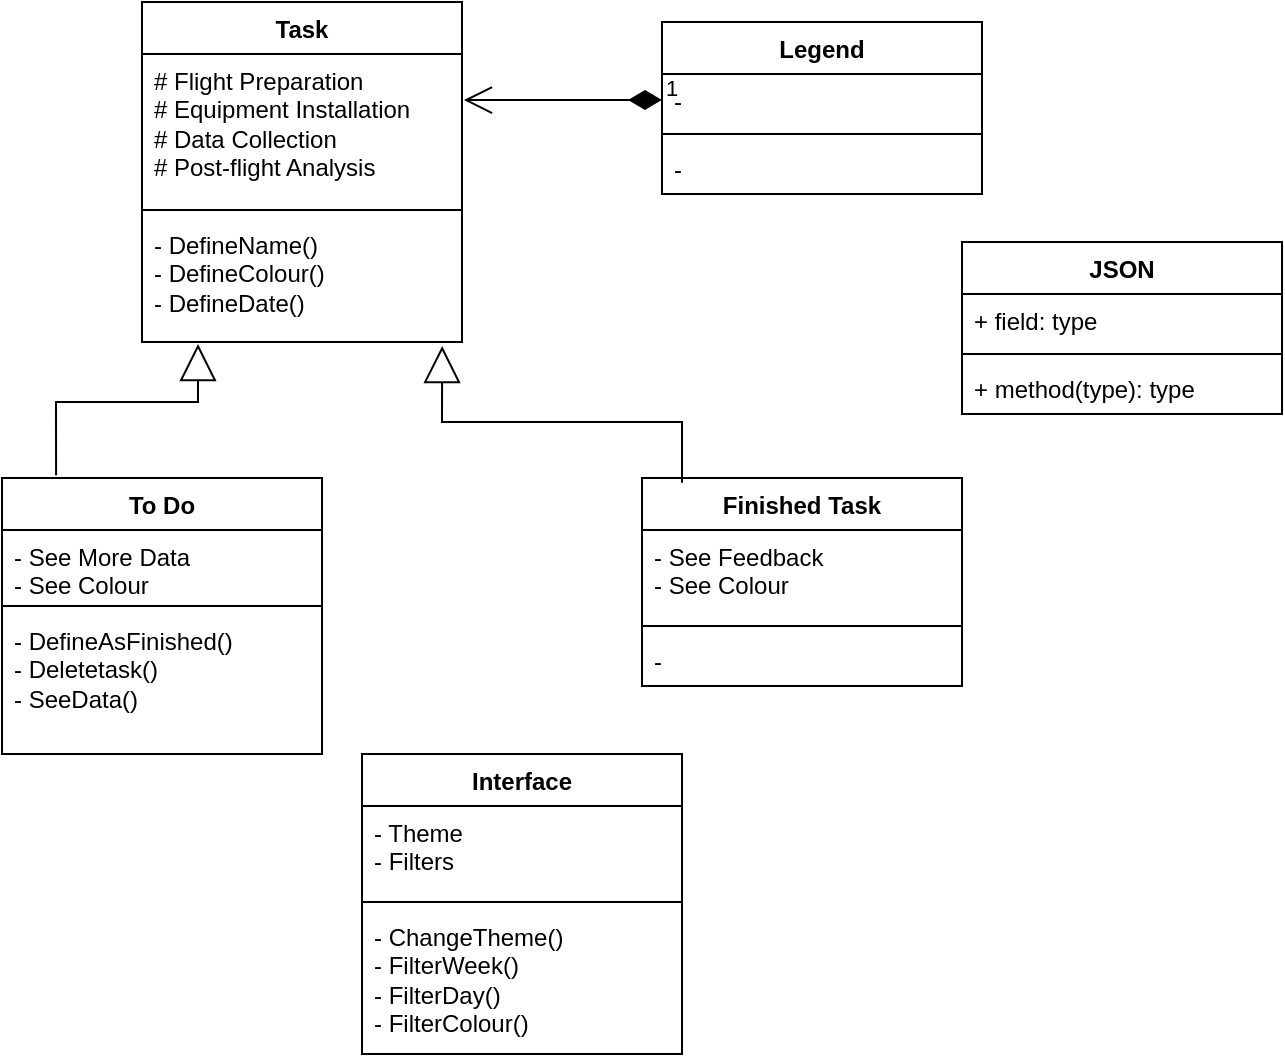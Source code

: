 <mxfile version="24.8.6">
  <diagram id="0lHeeGnAVFp4kvdnAlzk" name="Page-1">
    <mxGraphModel dx="1412" dy="733" grid="1" gridSize="10" guides="1" tooltips="1" connect="1" arrows="1" fold="1" page="1" pageScale="1" pageWidth="827" pageHeight="1169" math="0" shadow="0">
      <root>
        <mxCell id="0" />
        <mxCell id="1" parent="0" />
        <mxCell id="uIRtdp_em9ZP-eKvbKKV-1" value="Task" style="swimlane;fontStyle=1;align=center;verticalAlign=top;childLayout=stackLayout;horizontal=1;startSize=26;horizontalStack=0;resizeParent=1;resizeParentMax=0;resizeLast=0;collapsible=1;marginBottom=0;whiteSpace=wrap;html=1;" parent="1" vertex="1">
          <mxGeometry x="120" y="100" width="160" height="170" as="geometry" />
        </mxCell>
        <mxCell id="uIRtdp_em9ZP-eKvbKKV-2" value="# Flight Preparation&lt;div&gt;# Equipment Installation&lt;/div&gt;&lt;div&gt;# Data Collection&lt;/div&gt;&lt;div&gt;# Post-flight Analysis&lt;/div&gt;" style="text;strokeColor=none;fillColor=none;align=left;verticalAlign=top;spacingLeft=4;spacingRight=4;overflow=hidden;rotatable=0;points=[[0,0.5],[1,0.5]];portConstraint=eastwest;whiteSpace=wrap;html=1;" parent="uIRtdp_em9ZP-eKvbKKV-1" vertex="1">
          <mxGeometry y="26" width="160" height="74" as="geometry" />
        </mxCell>
        <mxCell id="uIRtdp_em9ZP-eKvbKKV-3" value="" style="line;strokeWidth=1;fillColor=none;align=left;verticalAlign=middle;spacingTop=-1;spacingLeft=3;spacingRight=3;rotatable=0;labelPosition=right;points=[];portConstraint=eastwest;strokeColor=inherit;" parent="uIRtdp_em9ZP-eKvbKKV-1" vertex="1">
          <mxGeometry y="100" width="160" height="8" as="geometry" />
        </mxCell>
        <mxCell id="uIRtdp_em9ZP-eKvbKKV-4" value="- DefineName()&lt;div&gt;- DefineColour()&lt;/div&gt;&lt;div&gt;- DefineDate()&lt;/div&gt;" style="text;strokeColor=none;fillColor=none;align=left;verticalAlign=top;spacingLeft=4;spacingRight=4;overflow=hidden;rotatable=0;points=[[0,0.5],[1,0.5]];portConstraint=eastwest;whiteSpace=wrap;html=1;" parent="uIRtdp_em9ZP-eKvbKKV-1" vertex="1">
          <mxGeometry y="108" width="160" height="62" as="geometry" />
        </mxCell>
        <mxCell id="uIRtdp_em9ZP-eKvbKKV-9" value="To Do" style="swimlane;fontStyle=1;align=center;verticalAlign=top;childLayout=stackLayout;horizontal=1;startSize=26;horizontalStack=0;resizeParent=1;resizeParentMax=0;resizeLast=0;collapsible=1;marginBottom=0;whiteSpace=wrap;html=1;" parent="1" vertex="1">
          <mxGeometry x="50" y="338" width="160" height="138" as="geometry">
            <mxRectangle x="120" y="340" width="70" height="30" as="alternateBounds" />
          </mxGeometry>
        </mxCell>
        <mxCell id="uIRtdp_em9ZP-eKvbKKV-10" value="- See More Data&lt;div&gt;- See Colour&lt;/div&gt;" style="text;strokeColor=none;fillColor=none;align=left;verticalAlign=top;spacingLeft=4;spacingRight=4;overflow=hidden;rotatable=0;points=[[0,0.5],[1,0.5]];portConstraint=eastwest;whiteSpace=wrap;html=1;" parent="uIRtdp_em9ZP-eKvbKKV-9" vertex="1">
          <mxGeometry y="26" width="160" height="34" as="geometry" />
        </mxCell>
        <mxCell id="uIRtdp_em9ZP-eKvbKKV-11" value="" style="line;strokeWidth=1;fillColor=none;align=left;verticalAlign=middle;spacingTop=-1;spacingLeft=3;spacingRight=3;rotatable=0;labelPosition=right;points=[];portConstraint=eastwest;strokeColor=inherit;" parent="uIRtdp_em9ZP-eKvbKKV-9" vertex="1">
          <mxGeometry y="60" width="160" height="8" as="geometry" />
        </mxCell>
        <mxCell id="uIRtdp_em9ZP-eKvbKKV-12" value="- DefineAsFinished()&lt;div&gt;- Deletetask()&lt;/div&gt;&lt;div&gt;- SeeData()&lt;/div&gt;" style="text;strokeColor=none;fillColor=none;align=left;verticalAlign=top;spacingLeft=4;spacingRight=4;overflow=hidden;rotatable=0;points=[[0,0.5],[1,0.5]];portConstraint=eastwest;whiteSpace=wrap;html=1;" parent="uIRtdp_em9ZP-eKvbKKV-9" vertex="1">
          <mxGeometry y="68" width="160" height="70" as="geometry" />
        </mxCell>
        <mxCell id="uIRtdp_em9ZP-eKvbKKV-13" value="Finished Task" style="swimlane;fontStyle=1;align=center;verticalAlign=top;childLayout=stackLayout;horizontal=1;startSize=26;horizontalStack=0;resizeParent=1;resizeParentMax=0;resizeLast=0;collapsible=1;marginBottom=0;whiteSpace=wrap;html=1;" parent="1" vertex="1">
          <mxGeometry x="370" y="338" width="160" height="104" as="geometry" />
        </mxCell>
        <mxCell id="uIRtdp_em9ZP-eKvbKKV-14" value="- See Feedback&lt;div&gt;- See Colour&lt;/div&gt;" style="text;strokeColor=none;fillColor=none;align=left;verticalAlign=top;spacingLeft=4;spacingRight=4;overflow=hidden;rotatable=0;points=[[0,0.5],[1,0.5]];portConstraint=eastwest;whiteSpace=wrap;html=1;" parent="uIRtdp_em9ZP-eKvbKKV-13" vertex="1">
          <mxGeometry y="26" width="160" height="44" as="geometry" />
        </mxCell>
        <mxCell id="uIRtdp_em9ZP-eKvbKKV-15" value="" style="line;strokeWidth=1;fillColor=none;align=left;verticalAlign=middle;spacingTop=-1;spacingLeft=3;spacingRight=3;rotatable=0;labelPosition=right;points=[];portConstraint=eastwest;strokeColor=inherit;" parent="uIRtdp_em9ZP-eKvbKKV-13" vertex="1">
          <mxGeometry y="70" width="160" height="8" as="geometry" />
        </mxCell>
        <mxCell id="uIRtdp_em9ZP-eKvbKKV-16" value="-&amp;nbsp;" style="text;strokeColor=none;fillColor=none;align=left;verticalAlign=top;spacingLeft=4;spacingRight=4;overflow=hidden;rotatable=0;points=[[0,0.5],[1,0.5]];portConstraint=eastwest;whiteSpace=wrap;html=1;" parent="uIRtdp_em9ZP-eKvbKKV-13" vertex="1">
          <mxGeometry y="78" width="160" height="26" as="geometry" />
        </mxCell>
        <mxCell id="uIRtdp_em9ZP-eKvbKKV-27" value="" style="endArrow=block;endSize=16;endFill=0;html=1;rounded=0;exitX=0.169;exitY=-0.01;exitDx=0;exitDy=0;exitPerimeter=0;entryX=0.175;entryY=1.016;entryDx=0;entryDy=0;entryPerimeter=0;" parent="1" source="uIRtdp_em9ZP-eKvbKKV-9" target="uIRtdp_em9ZP-eKvbKKV-4" edge="1">
          <mxGeometry width="160" relative="1" as="geometry">
            <mxPoint x="330" y="240" as="sourcePoint" />
            <mxPoint x="490" y="240" as="targetPoint" />
            <Array as="points">
              <mxPoint x="77" y="300" />
              <mxPoint x="148" y="300" />
            </Array>
          </mxGeometry>
        </mxCell>
        <mxCell id="uIRtdp_em9ZP-eKvbKKV-28" value="" style="endArrow=block;endSize=16;endFill=0;html=1;rounded=0;exitX=0.125;exitY=0.023;exitDx=0;exitDy=0;exitPerimeter=0;entryX=0.938;entryY=1.032;entryDx=0;entryDy=0;entryPerimeter=0;" parent="1" source="uIRtdp_em9ZP-eKvbKKV-13" target="uIRtdp_em9ZP-eKvbKKV-4" edge="1">
          <mxGeometry width="160" relative="1" as="geometry">
            <mxPoint x="330" y="240" as="sourcePoint" />
            <mxPoint x="490" y="240" as="targetPoint" />
            <Array as="points">
              <mxPoint x="390" y="310" />
              <mxPoint x="270" y="310" />
            </Array>
          </mxGeometry>
        </mxCell>
        <mxCell id="uIRtdp_em9ZP-eKvbKKV-29" value="Legend" style="swimlane;fontStyle=1;align=center;verticalAlign=top;childLayout=stackLayout;horizontal=1;startSize=26;horizontalStack=0;resizeParent=1;resizeParentMax=0;resizeLast=0;collapsible=1;marginBottom=0;whiteSpace=wrap;html=1;" parent="1" vertex="1">
          <mxGeometry x="380" y="110" width="160" height="86" as="geometry" />
        </mxCell>
        <mxCell id="uIRtdp_em9ZP-eKvbKKV-30" value="-&amp;nbsp;" style="text;strokeColor=none;fillColor=none;align=left;verticalAlign=top;spacingLeft=4;spacingRight=4;overflow=hidden;rotatable=0;points=[[0,0.5],[1,0.5]];portConstraint=eastwest;whiteSpace=wrap;html=1;" parent="uIRtdp_em9ZP-eKvbKKV-29" vertex="1">
          <mxGeometry y="26" width="160" height="26" as="geometry" />
        </mxCell>
        <mxCell id="uIRtdp_em9ZP-eKvbKKV-31" value="" style="line;strokeWidth=1;fillColor=none;align=left;verticalAlign=middle;spacingTop=-1;spacingLeft=3;spacingRight=3;rotatable=0;labelPosition=right;points=[];portConstraint=eastwest;strokeColor=inherit;" parent="uIRtdp_em9ZP-eKvbKKV-29" vertex="1">
          <mxGeometry y="52" width="160" height="8" as="geometry" />
        </mxCell>
        <mxCell id="uIRtdp_em9ZP-eKvbKKV-32" value="-&amp;nbsp;" style="text;strokeColor=none;fillColor=none;align=left;verticalAlign=top;spacingLeft=4;spacingRight=4;overflow=hidden;rotatable=0;points=[[0,0.5],[1,0.5]];portConstraint=eastwest;whiteSpace=wrap;html=1;" parent="uIRtdp_em9ZP-eKvbKKV-29" vertex="1">
          <mxGeometry y="60" width="160" height="26" as="geometry" />
        </mxCell>
        <mxCell id="uIRtdp_em9ZP-eKvbKKV-33" value="1" style="endArrow=open;html=1;endSize=12;startArrow=diamondThin;startSize=14;startFill=1;edgeStyle=orthogonalEdgeStyle;align=left;verticalAlign=bottom;rounded=0;entryX=1.006;entryY=0.311;entryDx=0;entryDy=0;entryPerimeter=0;exitX=0;exitY=0.5;exitDx=0;exitDy=0;" parent="1" source="uIRtdp_em9ZP-eKvbKKV-30" target="uIRtdp_em9ZP-eKvbKKV-2" edge="1">
          <mxGeometry x="-1" y="3" relative="1" as="geometry">
            <mxPoint x="300" y="240" as="sourcePoint" />
            <mxPoint x="460" y="240" as="targetPoint" />
          </mxGeometry>
        </mxCell>
        <mxCell id="jyHXWvErBnbAjHFtULRO-1" value="JSON" style="swimlane;fontStyle=1;align=center;verticalAlign=top;childLayout=stackLayout;horizontal=1;startSize=26;horizontalStack=0;resizeParent=1;resizeParentMax=0;resizeLast=0;collapsible=1;marginBottom=0;whiteSpace=wrap;html=1;" vertex="1" parent="1">
          <mxGeometry x="530" y="220" width="160" height="86" as="geometry" />
        </mxCell>
        <mxCell id="jyHXWvErBnbAjHFtULRO-2" value="+ field: type" style="text;strokeColor=none;fillColor=none;align=left;verticalAlign=top;spacingLeft=4;spacingRight=4;overflow=hidden;rotatable=0;points=[[0,0.5],[1,0.5]];portConstraint=eastwest;whiteSpace=wrap;html=1;" vertex="1" parent="jyHXWvErBnbAjHFtULRO-1">
          <mxGeometry y="26" width="160" height="26" as="geometry" />
        </mxCell>
        <mxCell id="jyHXWvErBnbAjHFtULRO-3" value="" style="line;strokeWidth=1;fillColor=none;align=left;verticalAlign=middle;spacingTop=-1;spacingLeft=3;spacingRight=3;rotatable=0;labelPosition=right;points=[];portConstraint=eastwest;strokeColor=inherit;" vertex="1" parent="jyHXWvErBnbAjHFtULRO-1">
          <mxGeometry y="52" width="160" height="8" as="geometry" />
        </mxCell>
        <mxCell id="jyHXWvErBnbAjHFtULRO-4" value="+ method(type): type" style="text;strokeColor=none;fillColor=none;align=left;verticalAlign=top;spacingLeft=4;spacingRight=4;overflow=hidden;rotatable=0;points=[[0,0.5],[1,0.5]];portConstraint=eastwest;whiteSpace=wrap;html=1;" vertex="1" parent="jyHXWvErBnbAjHFtULRO-1">
          <mxGeometry y="60" width="160" height="26" as="geometry" />
        </mxCell>
        <mxCell id="jyHXWvErBnbAjHFtULRO-5" value="Interface" style="swimlane;fontStyle=1;align=center;verticalAlign=top;childLayout=stackLayout;horizontal=1;startSize=26;horizontalStack=0;resizeParent=1;resizeParentMax=0;resizeLast=0;collapsible=1;marginBottom=0;whiteSpace=wrap;html=1;" vertex="1" parent="1">
          <mxGeometry x="230" y="476" width="160" height="150" as="geometry" />
        </mxCell>
        <mxCell id="jyHXWvErBnbAjHFtULRO-6" value="- Theme&lt;div&gt;- Filters&lt;/div&gt;" style="text;strokeColor=none;fillColor=none;align=left;verticalAlign=top;spacingLeft=4;spacingRight=4;overflow=hidden;rotatable=0;points=[[0,0.5],[1,0.5]];portConstraint=eastwest;whiteSpace=wrap;html=1;" vertex="1" parent="jyHXWvErBnbAjHFtULRO-5">
          <mxGeometry y="26" width="160" height="44" as="geometry" />
        </mxCell>
        <mxCell id="jyHXWvErBnbAjHFtULRO-7" value="" style="line;strokeWidth=1;fillColor=none;align=left;verticalAlign=middle;spacingTop=-1;spacingLeft=3;spacingRight=3;rotatable=0;labelPosition=right;points=[];portConstraint=eastwest;strokeColor=inherit;" vertex="1" parent="jyHXWvErBnbAjHFtULRO-5">
          <mxGeometry y="70" width="160" height="8" as="geometry" />
        </mxCell>
        <mxCell id="jyHXWvErBnbAjHFtULRO-8" value="- ChangeTheme()&lt;div&gt;- FilterWeek()&lt;/div&gt;&lt;div&gt;- FilterDay()&lt;/div&gt;&lt;div&gt;- FilterColour()&lt;/div&gt;" style="text;strokeColor=none;fillColor=none;align=left;verticalAlign=top;spacingLeft=4;spacingRight=4;overflow=hidden;rotatable=0;points=[[0,0.5],[1,0.5]];portConstraint=eastwest;whiteSpace=wrap;html=1;" vertex="1" parent="jyHXWvErBnbAjHFtULRO-5">
          <mxGeometry y="78" width="160" height="72" as="geometry" />
        </mxCell>
      </root>
    </mxGraphModel>
  </diagram>
</mxfile>
